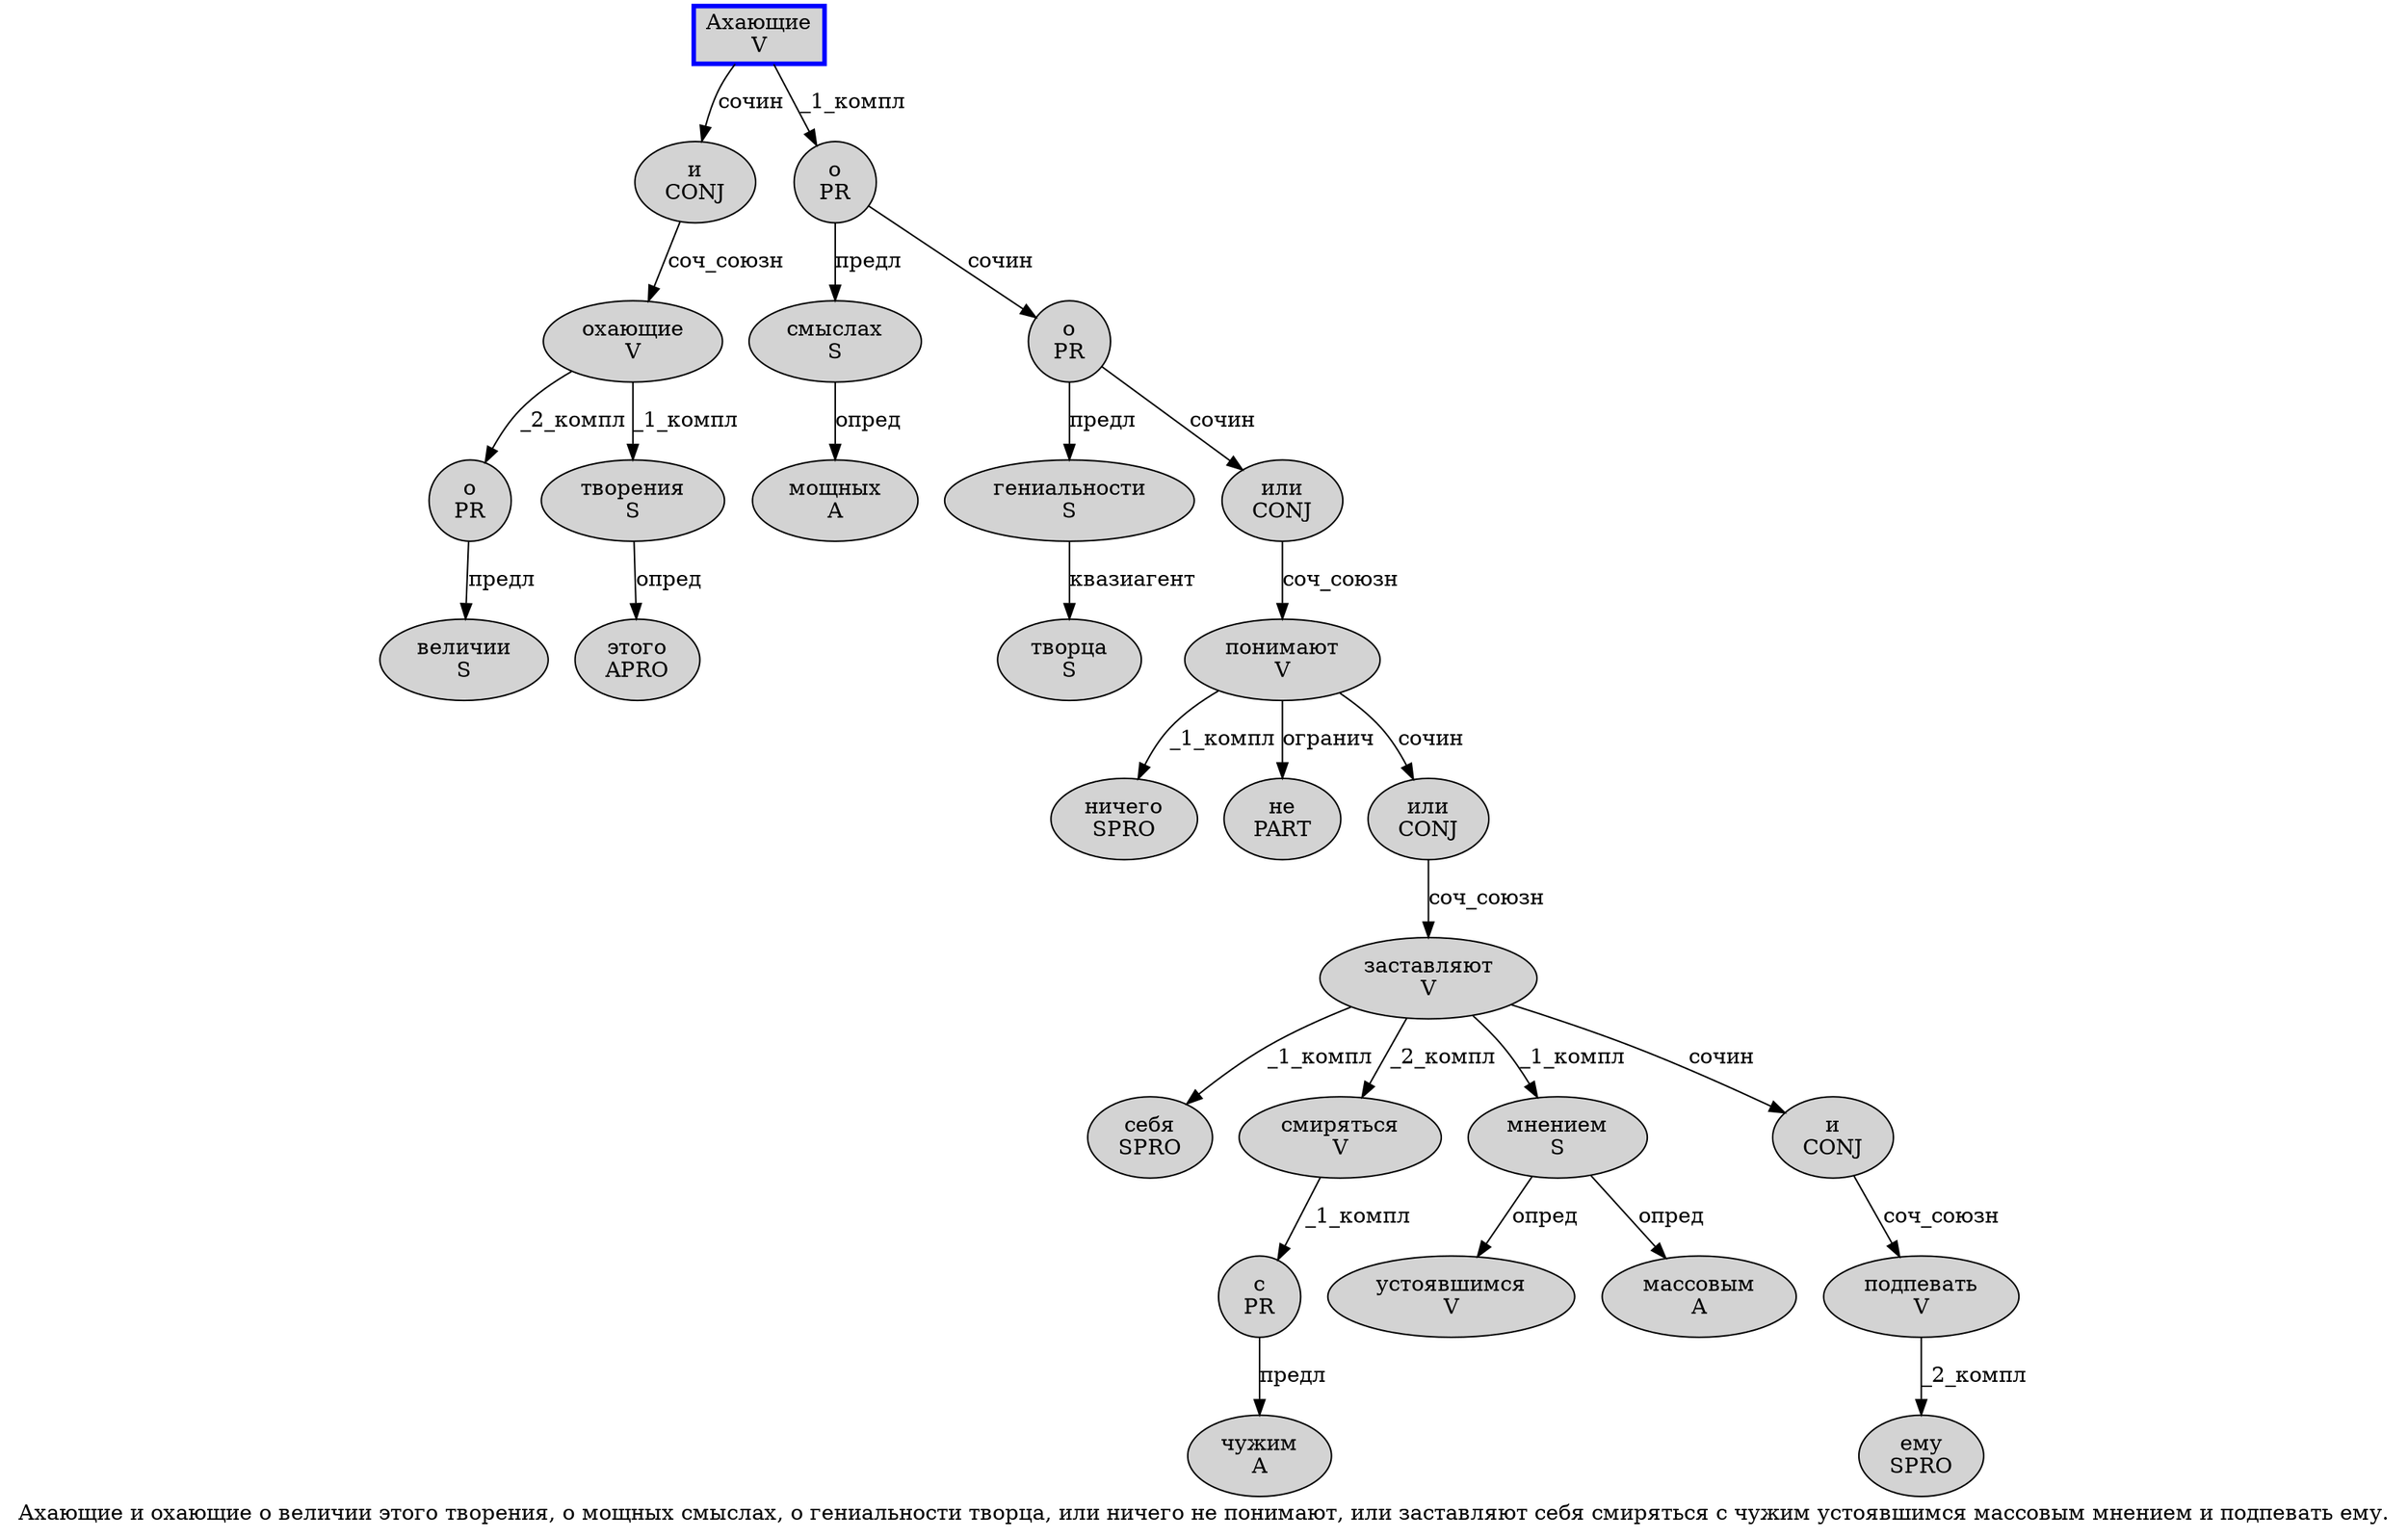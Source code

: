 digraph SENTENCE_2553 {
	graph [label="Ахающие и охающие о величии этого творения, о мощных смыслах, о гениальности творца, или ничего не понимают, или заставляют себя смиряться с чужим устоявшимся массовым мнением и подпевать ему."]
	node [style=filled]
		0 [label="Ахающие
V" color=blue fillcolor=lightgray penwidth=3 shape=box]
		1 [label="и
CONJ" color="" fillcolor=lightgray penwidth=1 shape=ellipse]
		2 [label="охающие
V" color="" fillcolor=lightgray penwidth=1 shape=ellipse]
		3 [label="о
PR" color="" fillcolor=lightgray penwidth=1 shape=ellipse]
		4 [label="величии
S" color="" fillcolor=lightgray penwidth=1 shape=ellipse]
		5 [label="этого
APRO" color="" fillcolor=lightgray penwidth=1 shape=ellipse]
		6 [label="творения
S" color="" fillcolor=lightgray penwidth=1 shape=ellipse]
		8 [label="о
PR" color="" fillcolor=lightgray penwidth=1 shape=ellipse]
		9 [label="мощных
A" color="" fillcolor=lightgray penwidth=1 shape=ellipse]
		10 [label="смыслах
S" color="" fillcolor=lightgray penwidth=1 shape=ellipse]
		12 [label="о
PR" color="" fillcolor=lightgray penwidth=1 shape=ellipse]
		13 [label="гениальности
S" color="" fillcolor=lightgray penwidth=1 shape=ellipse]
		14 [label="творца
S" color="" fillcolor=lightgray penwidth=1 shape=ellipse]
		16 [label="или
CONJ" color="" fillcolor=lightgray penwidth=1 shape=ellipse]
		17 [label="ничего
SPRO" color="" fillcolor=lightgray penwidth=1 shape=ellipse]
		18 [label="не
PART" color="" fillcolor=lightgray penwidth=1 shape=ellipse]
		19 [label="понимают
V" color="" fillcolor=lightgray penwidth=1 shape=ellipse]
		21 [label="или
CONJ" color="" fillcolor=lightgray penwidth=1 shape=ellipse]
		22 [label="заставляют
V" color="" fillcolor=lightgray penwidth=1 shape=ellipse]
		23 [label="себя
SPRO" color="" fillcolor=lightgray penwidth=1 shape=ellipse]
		24 [label="смиряться
V" color="" fillcolor=lightgray penwidth=1 shape=ellipse]
		25 [label="с
PR" color="" fillcolor=lightgray penwidth=1 shape=ellipse]
		26 [label="чужим
A" color="" fillcolor=lightgray penwidth=1 shape=ellipse]
		27 [label="устоявшимся
V" color="" fillcolor=lightgray penwidth=1 shape=ellipse]
		28 [label="массовым
A" color="" fillcolor=lightgray penwidth=1 shape=ellipse]
		29 [label="мнением
S" color="" fillcolor=lightgray penwidth=1 shape=ellipse]
		30 [label="и
CONJ" color="" fillcolor=lightgray penwidth=1 shape=ellipse]
		31 [label="подпевать
V" color="" fillcolor=lightgray penwidth=1 shape=ellipse]
		32 [label="ему
SPRO" color="" fillcolor=lightgray penwidth=1 shape=ellipse]
			0 -> 1 [label="сочин"]
			0 -> 8 [label="_1_компл"]
			21 -> 22 [label="соч_союзн"]
			30 -> 31 [label="соч_союзн"]
			19 -> 17 [label="_1_компл"]
			19 -> 18 [label="огранич"]
			19 -> 21 [label="сочин"]
			2 -> 3 [label="_2_компл"]
			2 -> 6 [label="_1_компл"]
			31 -> 32 [label="_2_компл"]
			29 -> 27 [label="опред"]
			29 -> 28 [label="опред"]
			16 -> 19 [label="соч_союзн"]
			8 -> 10 [label="предл"]
			8 -> 12 [label="сочин"]
			12 -> 13 [label="предл"]
			12 -> 16 [label="сочин"]
			6 -> 5 [label="опред"]
			22 -> 23 [label="_1_компл"]
			22 -> 24 [label="_2_компл"]
			22 -> 29 [label="_1_компл"]
			22 -> 30 [label="сочин"]
			3 -> 4 [label="предл"]
			10 -> 9 [label="опред"]
			24 -> 25 [label="_1_компл"]
			13 -> 14 [label="квазиагент"]
			25 -> 26 [label="предл"]
			1 -> 2 [label="соч_союзн"]
}